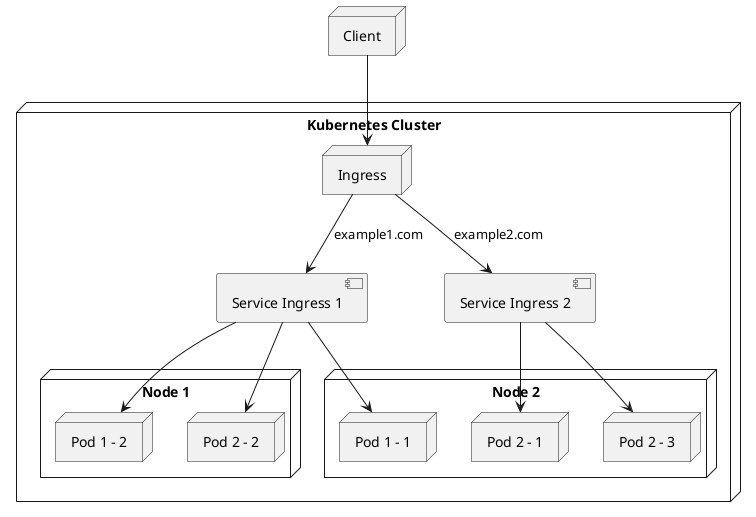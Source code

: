 @startuml Ingress
node "Kubernetes Cluster" {
  node "Node 1" as N1 {
    node "Pod 1 - 2" as N1P1
    node "Pod 2 - 2" as N1P2
  }
  node "Node 2" as N2 {
    node "Pod 1 - 1" as N2P1
    node "Pod 2 - 1" as N2P2
    node "Pod 2 - 3" as N2P3
  }

  node "Ingress" as I

  [Service Ingress 1] as SI1
  [Service Ingress 2] as SI2
  SI1 --> N1P1
  SI1 --> N1P2
  SI1 --> N2P1
  SI2 --> N2P2
  SI2 --> N2P3
}

node Client as C

C --> I
I --> SI1 : "example1.com"
I --> SI2 : "example2.com"
@enduml